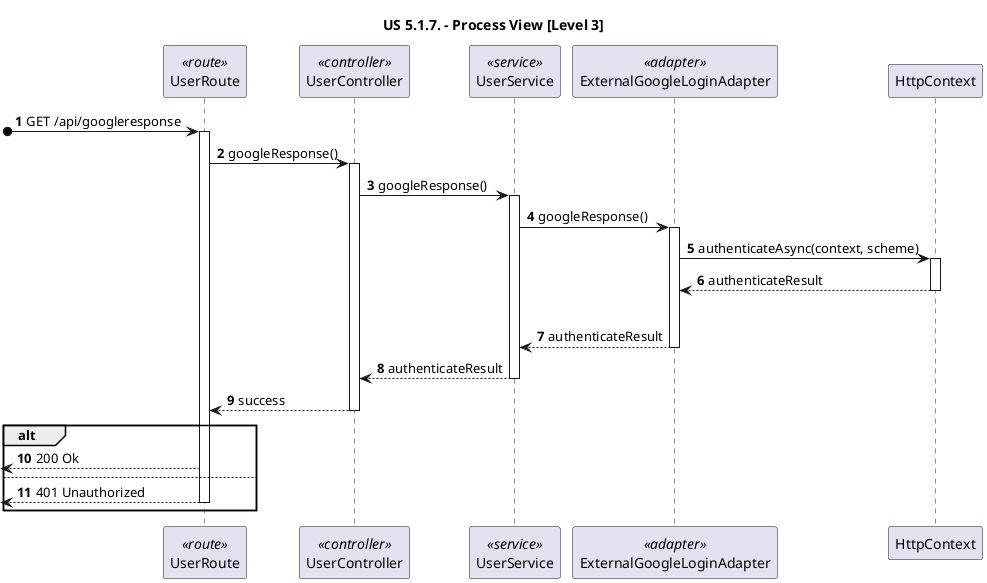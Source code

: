 @startuml

title "US 5.1.7. - Process View [Level 3]"

autonumber
participant "UserRoute" as ROUTE <<route>>
participant "UserController" as CTRL <<controller>>
participant "UserService" as SVC <<service>>
participant "ExternalGoogleLoginAdapter" as IEL <<adapter>>
participant "HttpContext" as HC

[o-> ROUTE: GET /api/googleresponse
activate ROUTE

ROUTE -> CTRL: googleResponse()
activate CTRL

CTRL ->  SVC: googleResponse()
activate SVC

SVC -> IEL : googleResponse()
activate IEL

IEL -> HC : authenticateAsync(context, scheme)
activate HC

HC --> IEL: authenticateResult
deactivate HC
|||

IEL --> SVC: authenticateResult
deactivate IEL

SVC --> CTRL: authenticateResult
deactivate SVC

CTRL --> ROUTE : success
deactivate CTRL

alt 
<-- ROUTE: 200 Ok
else 
<-- ROUTE: 401 Unauthorized
deactivate ROUTE
end alt


@enduml